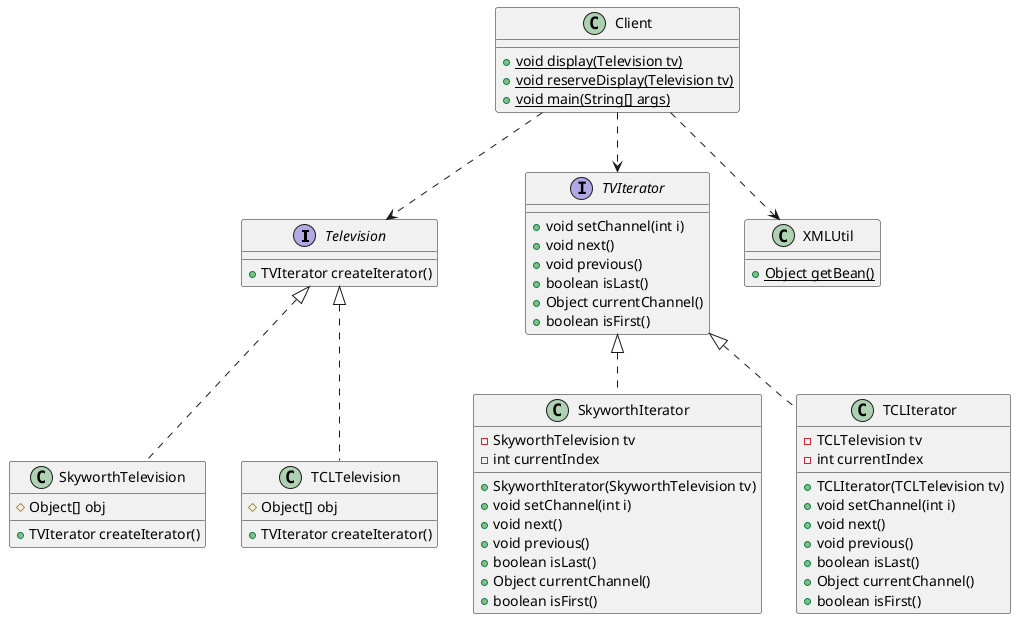 @startuml
'https://plantuml.com/class-diagram

Television <|.. SkyworthTelevision
Television <|.. TCLTelevision
TVIterator <|.. SkyworthIterator
TVIterator <|.. TCLIterator
Client ..> TVIterator
Client ..> Television
Client ..> XMLUtil

interface Television {
    + TVIterator createIterator()
}

interface TVIterator {
    + void setChannel(int i)
    + void next()
    + void previous()
    + boolean isLast()
    + Object currentChannel()
    + boolean isFirst()
}

class SkyworthIterator{
    - SkyworthTelevision tv
    - int currentIndex
    + SkyworthIterator(SkyworthTelevision tv)
    + void setChannel(int i)
    + void next()
    + void previous()
    + boolean isLast()
    + Object currentChannel()
    + boolean isFirst()

}

class SkyworthTelevision {
    # Object[] obj
    + TVIterator createIterator()
}

class TCLIterator {
    - TCLTelevision tv
    - int currentIndex
    + TCLIterator(TCLTelevision tv)
    + void setChannel(int i)
    + void next()
    + void previous()
    + boolean isLast()
    + Object currentChannel()
    + boolean isFirst()
}

class TCLTelevision {
    # Object[] obj
    + TVIterator createIterator()
}

class XMLUtil {
    + {static} Object getBean()
}

class Client {
    + {static} void display(Television tv)
    + {static} void reserveDisplay(Television tv)
    + {static} void main(String[] args)
}

@enduml